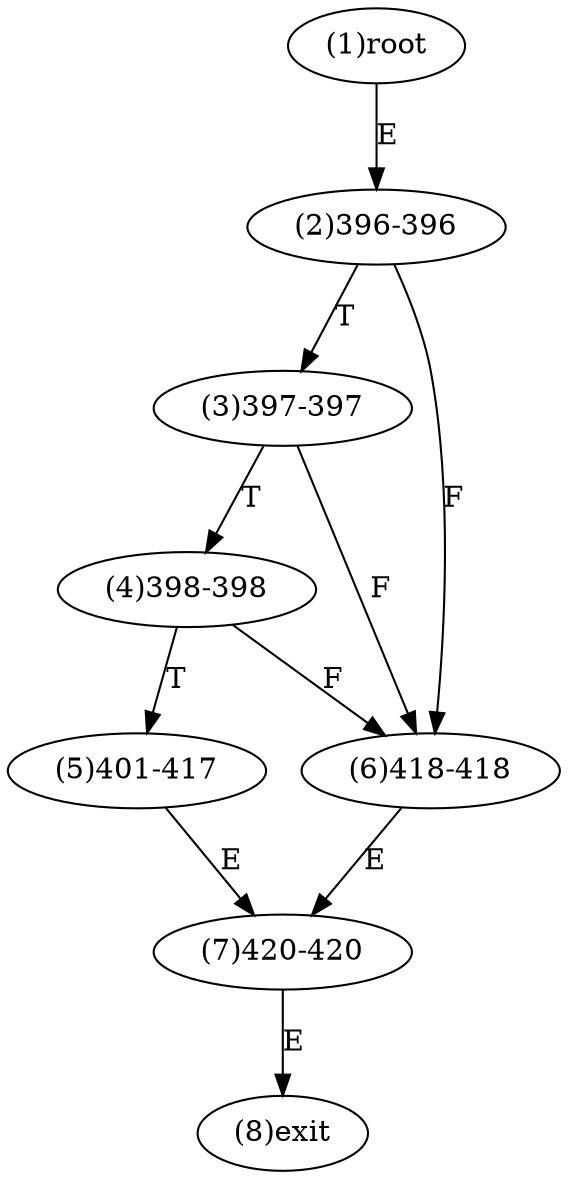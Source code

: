 digraph "" { 
1[ label="(1)root"];
2[ label="(2)396-396"];
3[ label="(3)397-397"];
4[ label="(4)398-398"];
5[ label="(5)401-417"];
6[ label="(6)418-418"];
7[ label="(7)420-420"];
8[ label="(8)exit"];
1->2[ label="E"];
2->6[ label="F"];
2->3[ label="T"];
3->6[ label="F"];
3->4[ label="T"];
4->6[ label="F"];
4->5[ label="T"];
5->7[ label="E"];
6->7[ label="E"];
7->8[ label="E"];
}